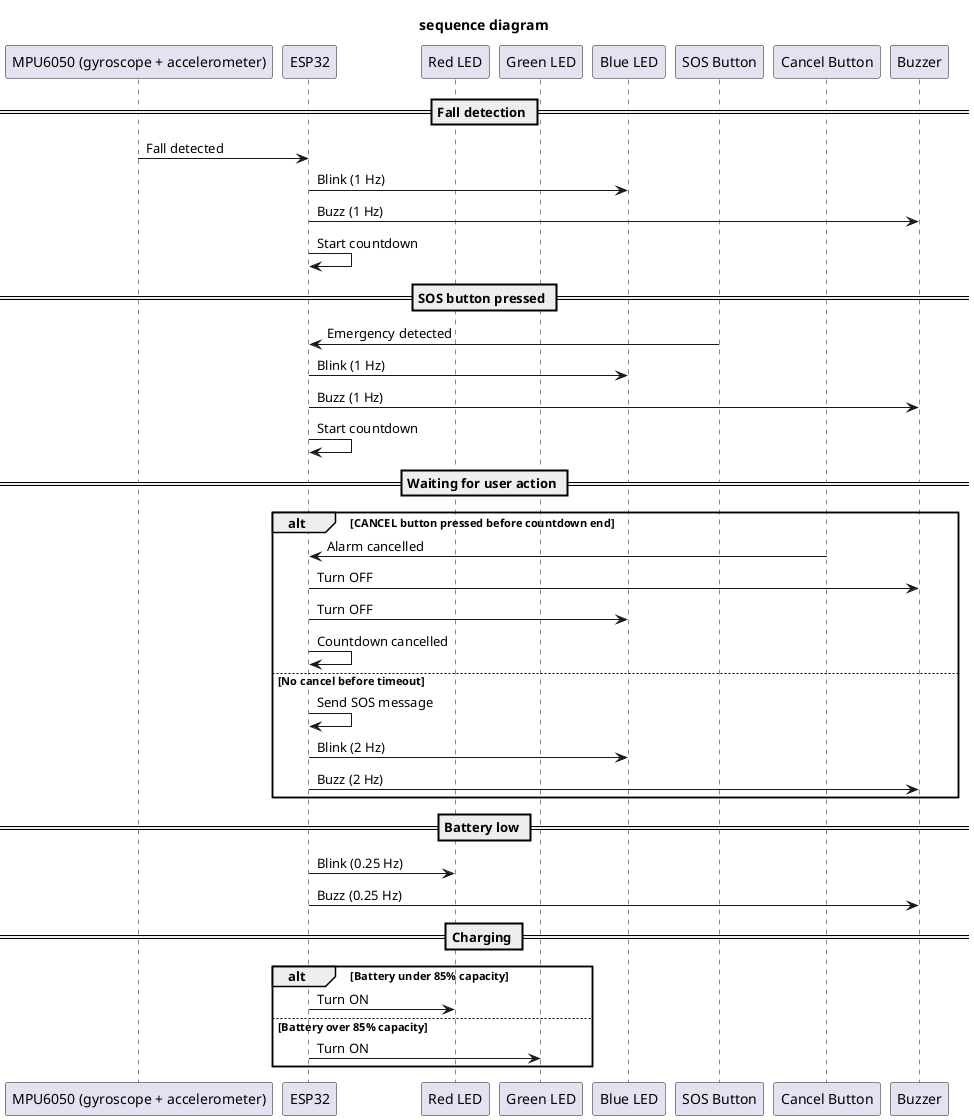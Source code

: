 @startuml
title sequence diagram

participant "MPU6050 (gyroscope + accelerometer)" as mpu
participant "ESP32" as esp
participant "Red LED" as rled
participant "Green LED" as gled
participant "Blue LED" as bled
participant "SOS Button" as sos
participant "Cancel Button" as cncl
participant "Buzzer" as buzzer

 == Fall detection ==
mpu -> esp: Fall detected
esp -> bled: Blink (1 Hz)
esp -> buzzer: Buzz (1 Hz)
esp -> esp: Start countdown

== SOS button pressed ==
sos -> esp: Emergency detected
esp -> bled: Blink (1 Hz)
esp -> buzzer: Buzz (1 Hz)
esp -> esp: Start countdown

== Waiting for user action ==
alt CANCEL button pressed before countdown end
    cncl -> esp: Alarm cancelled
    esp -> buzzer: Turn OFF
    esp -> bled: Turn OFF
    esp -> esp: Countdown cancelled

else No cancel before timeout
    esp -> esp: Send SOS message
    esp -> bled: Blink (2 Hz)
    esp -> buzzer: Buzz (2 Hz)
end

== Battery low ==
esp -> rled: Blink (0.25 Hz)
esp -> buzzer: Buzz (0.25 Hz)

== Charging ==
alt Battery under 85% capacity
    esp -> rled: Turn ON
else Battery over 85% capacity
    esp -> gled: Turn ON
end
@enduml